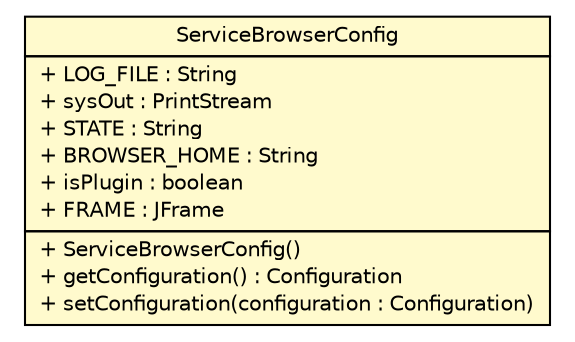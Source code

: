 #!/usr/local/bin/dot
#
# Class diagram 
# Generated by UMLGraph version R5_6 (http://www.umlgraph.org/)
#

digraph G {
	edge [fontname="Helvetica",fontsize=10,labelfontname="Helvetica",labelfontsize=10];
	node [fontname="Helvetica",fontsize=10,shape=plaintext];
	nodesep=0.25;
	ranksep=0.5;
	// sorcer.ssb.tools.plugin.browser.ServiceBrowserConfig
	c407416 [label=<<table title="sorcer.ssb.tools.plugin.browser.ServiceBrowserConfig" border="0" cellborder="1" cellspacing="0" cellpadding="2" port="p" bgcolor="lemonChiffon" href="./ServiceBrowserConfig.html">
		<tr><td><table border="0" cellspacing="0" cellpadding="1">
<tr><td align="center" balign="center"> ServiceBrowserConfig </td></tr>
		</table></td></tr>
		<tr><td><table border="0" cellspacing="0" cellpadding="1">
<tr><td align="left" balign="left"> + LOG_FILE : String </td></tr>
<tr><td align="left" balign="left"> + sysOut : PrintStream </td></tr>
<tr><td align="left" balign="left"> + STATE : String </td></tr>
<tr><td align="left" balign="left"> + BROWSER_HOME : String </td></tr>
<tr><td align="left" balign="left"> + isPlugin : boolean </td></tr>
<tr><td align="left" balign="left"> + FRAME : JFrame </td></tr>
		</table></td></tr>
		<tr><td><table border="0" cellspacing="0" cellpadding="1">
<tr><td align="left" balign="left"> + ServiceBrowserConfig() </td></tr>
<tr><td align="left" balign="left"> + getConfiguration() : Configuration </td></tr>
<tr><td align="left" balign="left"> + setConfiguration(configuration : Configuration) </td></tr>
		</table></td></tr>
		</table>>, URL="./ServiceBrowserConfig.html", fontname="Helvetica", fontcolor="black", fontsize=10.0];
}

